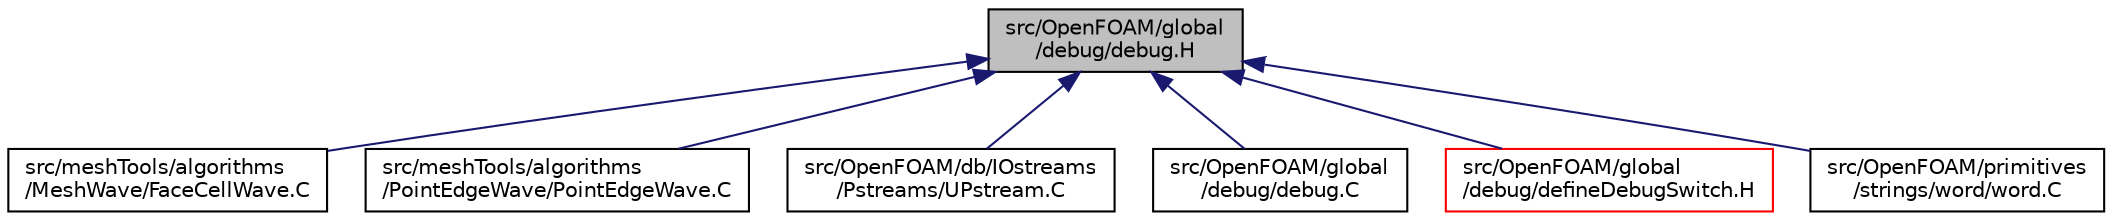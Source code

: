 digraph "src/OpenFOAM/global/debug/debug.H"
{
  bgcolor="transparent";
  edge [fontname="Helvetica",fontsize="10",labelfontname="Helvetica",labelfontsize="10"];
  node [fontname="Helvetica",fontsize="10",shape=record];
  Node1 [label="src/OpenFOAM/global\l/debug/debug.H",height=0.2,width=0.4,color="black", fillcolor="grey75", style="filled", fontcolor="black"];
  Node1 -> Node2 [dir="back",color="midnightblue",fontsize="10",style="solid",fontname="Helvetica"];
  Node2 [label="src/meshTools/algorithms\l/MeshWave/FaceCellWave.C",height=0.2,width=0.4,color="black",URL="$a07296.html"];
  Node1 -> Node3 [dir="back",color="midnightblue",fontsize="10",style="solid",fontname="Helvetica"];
  Node3 [label="src/meshTools/algorithms\l/PointEdgeWave/PointEdgeWave.C",height=0.2,width=0.4,color="black",URL="$a07319.html"];
  Node1 -> Node4 [dir="back",color="midnightblue",fontsize="10",style="solid",fontname="Helvetica"];
  Node4 [label="src/OpenFOAM/db/IOstreams\l/Pstreams/UPstream.C",height=0.2,width=0.4,color="black",URL="$a07968.html"];
  Node1 -> Node5 [dir="back",color="midnightblue",fontsize="10",style="solid",fontname="Helvetica"];
  Node5 [label="src/OpenFOAM/global\l/debug/debug.C",height=0.2,width=0.4,color="black",URL="$a08331.html",tooltip="Class for handling debugging switches. "];
  Node1 -> Node6 [dir="back",color="midnightblue",fontsize="10",style="solid",fontname="Helvetica"];
  Node6 [label="src/OpenFOAM/global\l/debug/defineDebugSwitch.H",height=0.2,width=0.4,color="red",URL="$a08333.html",tooltip="Macro definitions for debug switches. "];
  Node1 -> Node7 [dir="back",color="midnightblue",fontsize="10",style="solid",fontname="Helvetica"];
  Node7 [label="src/OpenFOAM/primitives\l/strings/word/word.C",height=0.2,width=0.4,color="black",URL="$a09172.html"];
}
